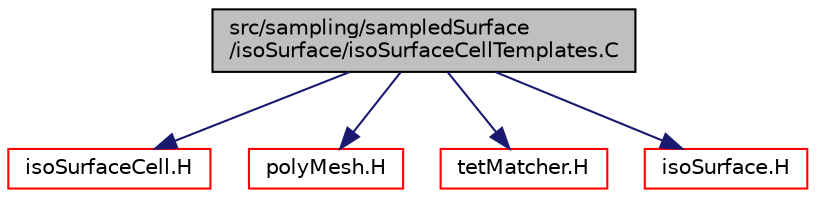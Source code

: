 digraph "src/sampling/sampledSurface/isoSurface/isoSurfaceCellTemplates.C"
{
  bgcolor="transparent";
  edge [fontname="Helvetica",fontsize="10",labelfontname="Helvetica",labelfontsize="10"];
  node [fontname="Helvetica",fontsize="10",shape=record];
  Node1 [label="src/sampling/sampledSurface\l/isoSurface/isoSurfaceCellTemplates.C",height=0.2,width=0.4,color="black", fillcolor="grey75", style="filled", fontcolor="black"];
  Node1 -> Node2 [color="midnightblue",fontsize="10",style="solid",fontname="Helvetica"];
  Node2 [label="isoSurfaceCell.H",height=0.2,width=0.4,color="red",URL="$a09884.html"];
  Node1 -> Node3 [color="midnightblue",fontsize="10",style="solid",fontname="Helvetica"];
  Node3 [label="polyMesh.H",height=0.2,width=0.4,color="red",URL="$a08974.html"];
  Node1 -> Node4 [color="midnightblue",fontsize="10",style="solid",fontname="Helvetica"];
  Node4 [label="tetMatcher.H",height=0.2,width=0.4,color="red",URL="$a08840.html"];
  Node1 -> Node5 [color="midnightblue",fontsize="10",style="solid",fontname="Helvetica"];
  Node5 [label="isoSurface.H",height=0.2,width=0.4,color="red",URL="$a09882.html"];
}
